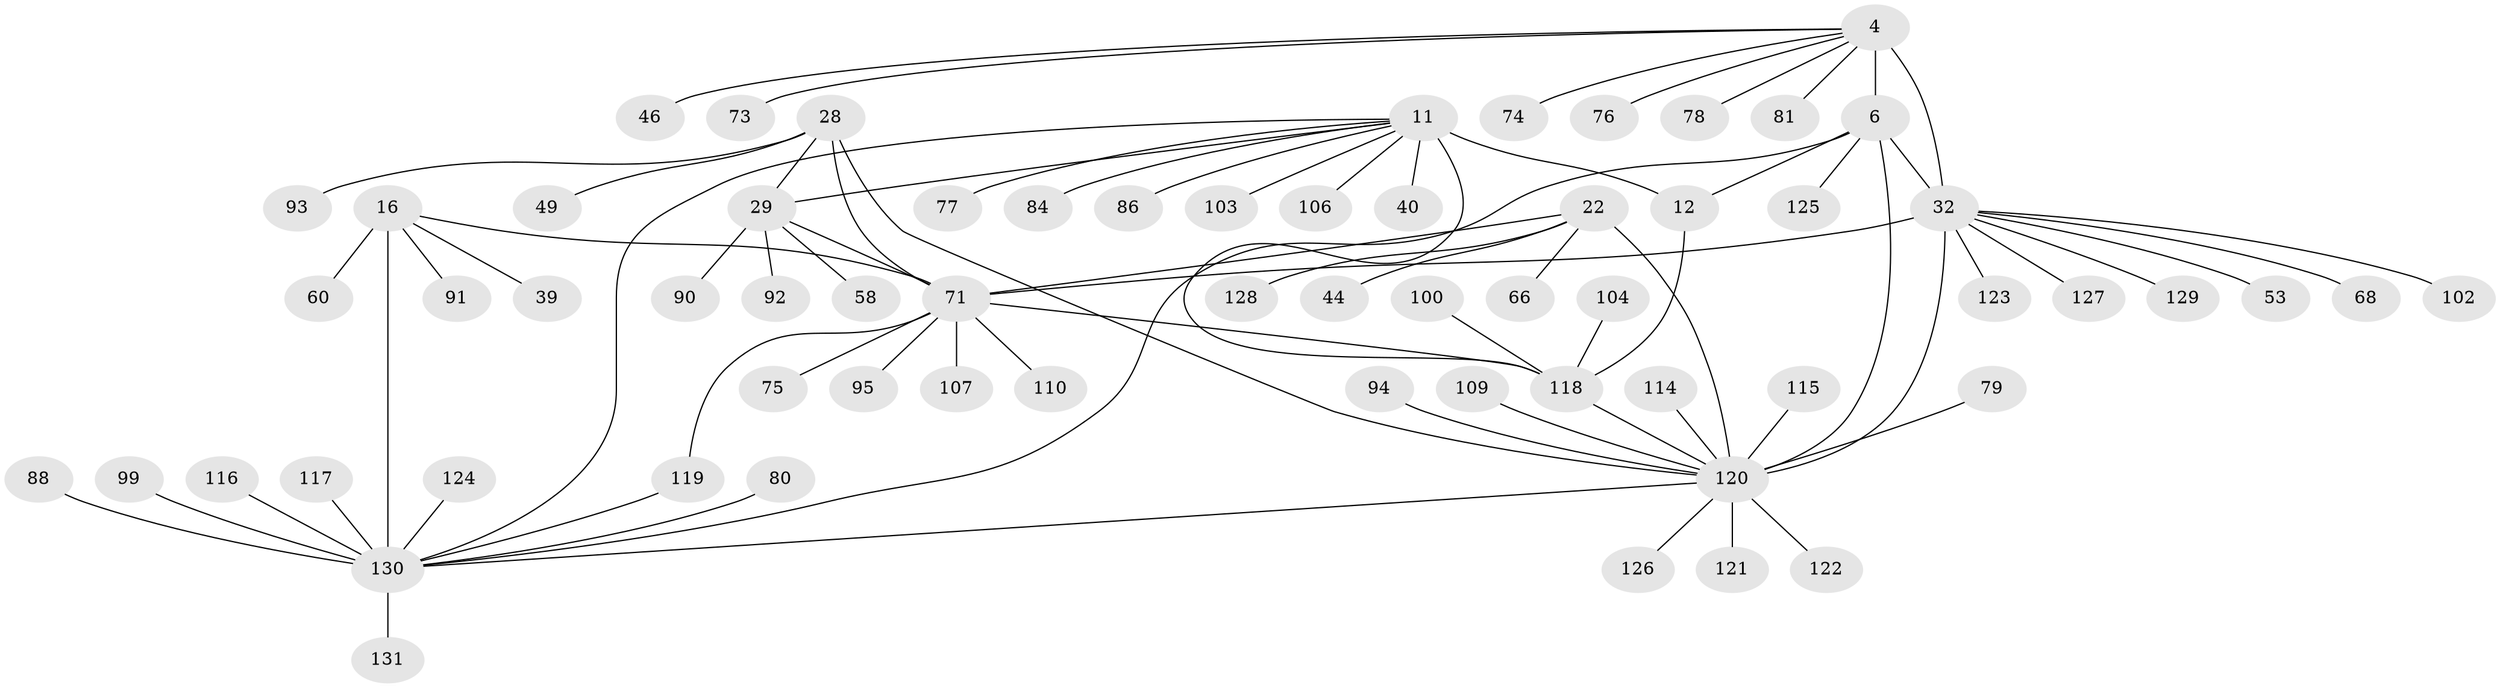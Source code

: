 // original degree distribution, {12: 0.015267175572519083, 8: 0.06870229007633588, 7: 0.06870229007633588, 5: 0.015267175572519083, 6: 0.007633587786259542, 9: 0.022900763358778626, 11: 0.007633587786259542, 19: 0.007633587786259542, 13: 0.007633587786259542, 10: 0.007633587786259542, 1: 0.5877862595419847, 4: 0.007633587786259542, 2: 0.1450381679389313, 3: 0.030534351145038167}
// Generated by graph-tools (version 1.1) at 2025/57/03/04/25 21:57:35]
// undirected, 65 vertices, 77 edges
graph export_dot {
graph [start="1"]
  node [color=gray90,style=filled];
  4 [super="+2"];
  6 [super="+3"];
  11 [super="+7+9"];
  12 [super="+8"];
  16 [super="+15"];
  22 [super="+21"];
  28 [super="+25"];
  29 [super="+26"];
  32 [super="+5"];
  39;
  40;
  44 [super="+35"];
  46;
  49;
  53;
  58;
  60;
  66;
  68;
  71 [super="+69"];
  73;
  74;
  75;
  76;
  77 [super="+61"];
  78;
  79;
  80;
  81;
  84;
  86;
  88;
  90;
  91;
  92;
  93;
  94;
  95;
  99;
  100;
  102;
  103;
  104;
  106;
  107;
  109;
  110 [super="+97"];
  114;
  115 [super="+56"];
  116 [super="+52"];
  117;
  118 [super="+101+10+31+55+82"];
  119 [super="+87"];
  120 [super="+112+113+24+42+59+67"];
  121;
  122;
  123;
  124;
  125 [super="+83"];
  126 [super="+38"];
  127 [super="+63"];
  128;
  129;
  130 [super="+18+34+41+48"];
  131 [super="+111"];
  4 -- 6 [weight=4];
  4 -- 46;
  4 -- 73;
  4 -- 78;
  4 -- 81;
  4 -- 74;
  4 -- 76;
  4 -- 32 [weight=4];
  6 -- 12;
  6 -- 125;
  6 -- 120;
  6 -- 130;
  6 -- 32 [weight=4];
  11 -- 12 [weight=6];
  11 -- 40;
  11 -- 86;
  11 -- 84;
  11 -- 29;
  11 -- 106;
  11 -- 103;
  11 -- 77;
  11 -- 118 [weight=3];
  11 -- 130;
  12 -- 118 [weight=2];
  16 -- 39;
  16 -- 60;
  16 -- 91;
  16 -- 130 [weight=8];
  16 -- 71;
  22 -- 128;
  22 -- 66;
  22 -- 44;
  22 -- 120 [weight=8];
  22 -- 71;
  28 -- 29 [weight=4];
  28 -- 49;
  28 -- 93;
  28 -- 120;
  28 -- 71 [weight=4];
  29 -- 90;
  29 -- 58;
  29 -- 92;
  29 -- 71 [weight=4];
  32 -- 129;
  32 -- 68;
  32 -- 102;
  32 -- 71 [weight=2];
  32 -- 53;
  32 -- 120;
  32 -- 123;
  32 -- 127;
  71 -- 107;
  71 -- 75;
  71 -- 110;
  71 -- 119;
  71 -- 118;
  71 -- 95;
  79 -- 120;
  80 -- 130;
  88 -- 130;
  94 -- 120;
  99 -- 130;
  100 -- 118;
  104 -- 118;
  109 -- 120;
  114 -- 120;
  115 -- 120;
  116 -- 130;
  117 -- 130;
  118 -- 120 [weight=2];
  119 -- 130;
  120 -- 122;
  120 -- 121;
  120 -- 126;
  120 -- 130 [weight=2];
  124 -- 130;
  130 -- 131;
}

